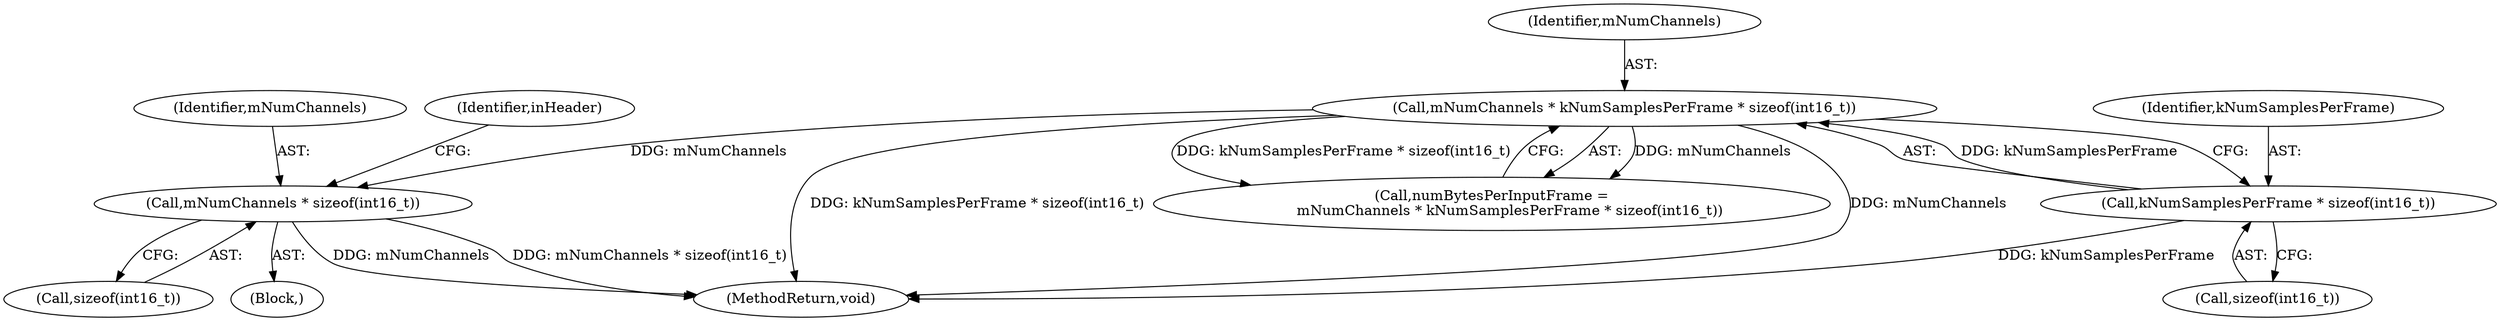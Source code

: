 digraph "0_Android_594bf934384920618d2b6ce0bcda1f60144cb3eb@API" {
"1000375" [label="(Call,mNumChannels * sizeof(int16_t))"];
"1000265" [label="(Call,mNumChannels * kNumSamplesPerFrame * sizeof(int16_t))"];
"1000267" [label="(Call,kNumSamplesPerFrame * sizeof(int16_t))"];
"1000382" [label="(Identifier,inHeader)"];
"1000267" [label="(Call,kNumSamplesPerFrame * sizeof(int16_t))"];
"1000377" [label="(Call,sizeof(int16_t))"];
"1000263" [label="(Call,numBytesPerInputFrame =\n        mNumChannels * kNumSamplesPerFrame * sizeof(int16_t))"];
"1000266" [label="(Identifier,mNumChannels)"];
"1000269" [label="(Call,sizeof(int16_t))"];
"1000289" [label="(Block,)"];
"1000268" [label="(Identifier,kNumSamplesPerFrame)"];
"1000740" [label="(MethodReturn,void)"];
"1000376" [label="(Identifier,mNumChannels)"];
"1000375" [label="(Call,mNumChannels * sizeof(int16_t))"];
"1000265" [label="(Call,mNumChannels * kNumSamplesPerFrame * sizeof(int16_t))"];
"1000375" -> "1000289"  [label="AST: "];
"1000375" -> "1000377"  [label="CFG: "];
"1000376" -> "1000375"  [label="AST: "];
"1000377" -> "1000375"  [label="AST: "];
"1000382" -> "1000375"  [label="CFG: "];
"1000375" -> "1000740"  [label="DDG: mNumChannels"];
"1000375" -> "1000740"  [label="DDG: mNumChannels * sizeof(int16_t)"];
"1000265" -> "1000375"  [label="DDG: mNumChannels"];
"1000265" -> "1000263"  [label="AST: "];
"1000265" -> "1000267"  [label="CFG: "];
"1000266" -> "1000265"  [label="AST: "];
"1000267" -> "1000265"  [label="AST: "];
"1000263" -> "1000265"  [label="CFG: "];
"1000265" -> "1000740"  [label="DDG: kNumSamplesPerFrame * sizeof(int16_t)"];
"1000265" -> "1000740"  [label="DDG: mNumChannels"];
"1000265" -> "1000263"  [label="DDG: mNumChannels"];
"1000265" -> "1000263"  [label="DDG: kNumSamplesPerFrame * sizeof(int16_t)"];
"1000267" -> "1000265"  [label="DDG: kNumSamplesPerFrame"];
"1000267" -> "1000269"  [label="CFG: "];
"1000268" -> "1000267"  [label="AST: "];
"1000269" -> "1000267"  [label="AST: "];
"1000267" -> "1000740"  [label="DDG: kNumSamplesPerFrame"];
}
